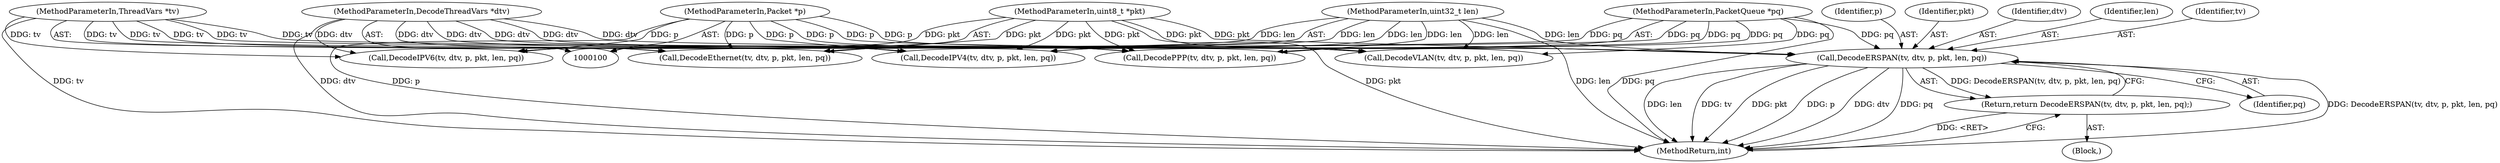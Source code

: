 digraph "0_suricata_11f3659f64a4e42e90cb3c09fcef66894205aefe_1@pointer" {
"1000159" [label="(Call,DecodeERSPAN(tv, dtv, p, pkt, len, pq))"];
"1000101" [label="(MethodParameterIn,ThreadVars *tv)"];
"1000102" [label="(MethodParameterIn,DecodeThreadVars *dtv)"];
"1000103" [label="(MethodParameterIn,Packet *p)"];
"1000104" [label="(MethodParameterIn,uint8_t *pkt)"];
"1000105" [label="(MethodParameterIn,uint32_t len)"];
"1000106" [label="(MethodParameterIn,PacketQueue *pq)"];
"1000158" [label="(Return,return DecodeERSPAN(tv, dtv, p, pkt, len, pq);)"];
"1000150" [label="(Call,DecodeEthernet(tv, dtv, p, pkt, len, pq))"];
"1000165" [label="(Identifier,pq)"];
"1000162" [label="(Identifier,p)"];
"1000104" [label="(MethodParameterIn,uint8_t *pkt)"];
"1000105" [label="(MethodParameterIn,uint32_t len)"];
"1000101" [label="(MethodParameterIn,ThreadVars *tv)"];
"1000159" [label="(Call,DecodeERSPAN(tv, dtv, p, pkt, len, pq))"];
"1000163" [label="(Identifier,pkt)"];
"1000161" [label="(Identifier,dtv)"];
"1000164" [label="(Identifier,len)"];
"1000103" [label="(MethodParameterIn,Packet *p)"];
"1000158" [label="(Return,return DecodeERSPAN(tv, dtv, p, pkt, len, pq);)"];
"1000123" [label="(Call,DecodeIPV4(tv, dtv, p, pkt, len, pq))"];
"1000111" [label="(Block,)"];
"1000106" [label="(MethodParameterIn,PacketQueue *pq)"];
"1000160" [label="(Identifier,tv)"];
"1000173" [label="(MethodReturn,int)"];
"1000102" [label="(MethodParameterIn,DecodeThreadVars *dtv)"];
"1000114" [label="(Call,DecodePPP(tv, dtv, p, pkt, len, pq))"];
"1000141" [label="(Call,DecodeVLAN(tv, dtv, p, pkt, len, pq))"];
"1000132" [label="(Call,DecodeIPV6(tv, dtv, p, pkt, len, pq))"];
"1000159" -> "1000158"  [label="AST: "];
"1000159" -> "1000165"  [label="CFG: "];
"1000160" -> "1000159"  [label="AST: "];
"1000161" -> "1000159"  [label="AST: "];
"1000162" -> "1000159"  [label="AST: "];
"1000163" -> "1000159"  [label="AST: "];
"1000164" -> "1000159"  [label="AST: "];
"1000165" -> "1000159"  [label="AST: "];
"1000158" -> "1000159"  [label="CFG: "];
"1000159" -> "1000173"  [label="DDG: DecodeERSPAN(tv, dtv, p, pkt, len, pq)"];
"1000159" -> "1000173"  [label="DDG: len"];
"1000159" -> "1000173"  [label="DDG: tv"];
"1000159" -> "1000173"  [label="DDG: pkt"];
"1000159" -> "1000173"  [label="DDG: p"];
"1000159" -> "1000173"  [label="DDG: dtv"];
"1000159" -> "1000173"  [label="DDG: pq"];
"1000159" -> "1000158"  [label="DDG: DecodeERSPAN(tv, dtv, p, pkt, len, pq)"];
"1000101" -> "1000159"  [label="DDG: tv"];
"1000102" -> "1000159"  [label="DDG: dtv"];
"1000103" -> "1000159"  [label="DDG: p"];
"1000104" -> "1000159"  [label="DDG: pkt"];
"1000105" -> "1000159"  [label="DDG: len"];
"1000106" -> "1000159"  [label="DDG: pq"];
"1000101" -> "1000100"  [label="AST: "];
"1000101" -> "1000173"  [label="DDG: tv"];
"1000101" -> "1000114"  [label="DDG: tv"];
"1000101" -> "1000123"  [label="DDG: tv"];
"1000101" -> "1000132"  [label="DDG: tv"];
"1000101" -> "1000141"  [label="DDG: tv"];
"1000101" -> "1000150"  [label="DDG: tv"];
"1000102" -> "1000100"  [label="AST: "];
"1000102" -> "1000173"  [label="DDG: dtv"];
"1000102" -> "1000114"  [label="DDG: dtv"];
"1000102" -> "1000123"  [label="DDG: dtv"];
"1000102" -> "1000132"  [label="DDG: dtv"];
"1000102" -> "1000141"  [label="DDG: dtv"];
"1000102" -> "1000150"  [label="DDG: dtv"];
"1000103" -> "1000100"  [label="AST: "];
"1000103" -> "1000173"  [label="DDG: p"];
"1000103" -> "1000114"  [label="DDG: p"];
"1000103" -> "1000123"  [label="DDG: p"];
"1000103" -> "1000132"  [label="DDG: p"];
"1000103" -> "1000141"  [label="DDG: p"];
"1000103" -> "1000150"  [label="DDG: p"];
"1000104" -> "1000100"  [label="AST: "];
"1000104" -> "1000173"  [label="DDG: pkt"];
"1000104" -> "1000114"  [label="DDG: pkt"];
"1000104" -> "1000123"  [label="DDG: pkt"];
"1000104" -> "1000132"  [label="DDG: pkt"];
"1000104" -> "1000141"  [label="DDG: pkt"];
"1000104" -> "1000150"  [label="DDG: pkt"];
"1000105" -> "1000100"  [label="AST: "];
"1000105" -> "1000173"  [label="DDG: len"];
"1000105" -> "1000114"  [label="DDG: len"];
"1000105" -> "1000123"  [label="DDG: len"];
"1000105" -> "1000132"  [label="DDG: len"];
"1000105" -> "1000141"  [label="DDG: len"];
"1000105" -> "1000150"  [label="DDG: len"];
"1000106" -> "1000100"  [label="AST: "];
"1000106" -> "1000173"  [label="DDG: pq"];
"1000106" -> "1000114"  [label="DDG: pq"];
"1000106" -> "1000123"  [label="DDG: pq"];
"1000106" -> "1000132"  [label="DDG: pq"];
"1000106" -> "1000141"  [label="DDG: pq"];
"1000106" -> "1000150"  [label="DDG: pq"];
"1000158" -> "1000111"  [label="AST: "];
"1000173" -> "1000158"  [label="CFG: "];
"1000158" -> "1000173"  [label="DDG: <RET>"];
}
